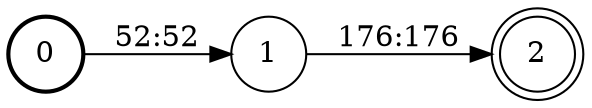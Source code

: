 digraph FST {
rankdir = LR;
size = "8.5,11";
label = "";
center = 1;
orientation = Portrait;
ranksep = "0.4";
nodesep = "0.25";
0 [label = "0", shape = circle, style = bold, fontsize = 14]
	0 -> 1 [label = "52:52", fontsize = 14];
1 [label = "1", shape = circle, style = solid, fontsize = 14]
	1 -> 2 [label = "176:176", fontsize = 14];
2 [label = "2", shape = doublecircle, style = solid, fontsize = 14]
}
